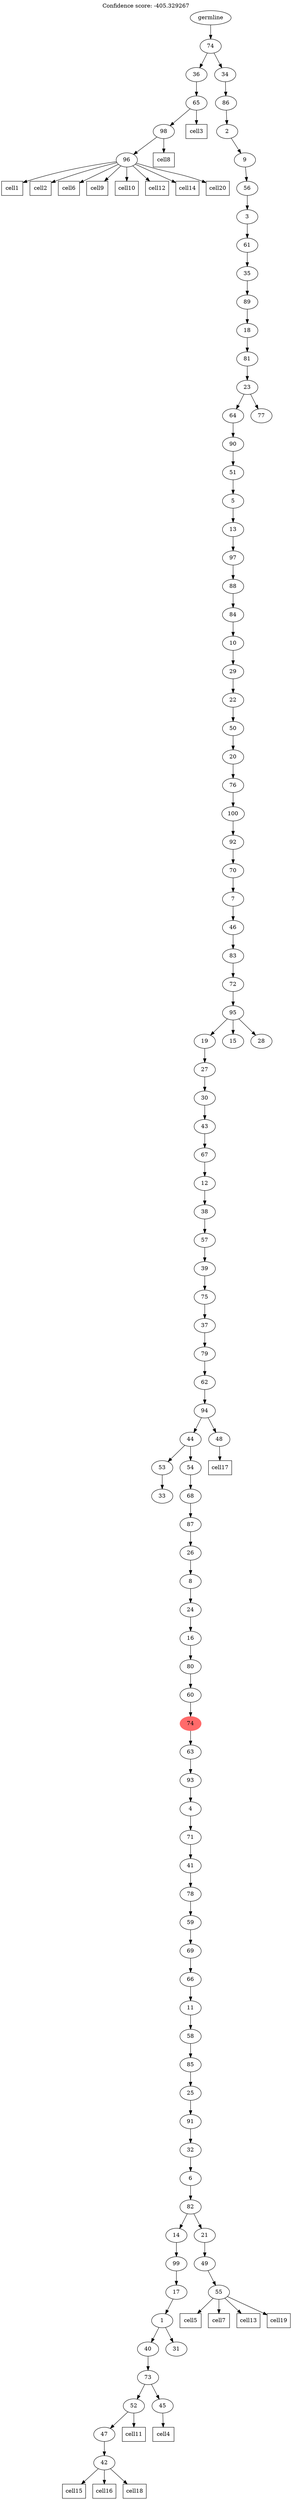 digraph g {
	"100" -> "101";
	"101" [label="96"];
	"99" -> "100";
	"100" [label="98"];
	"98" -> "99";
	"99" [label="65"];
	"92" -> "93";
	"93" [label="33"];
	"88" -> "89";
	"89" [label="42"];
	"87" -> "88";
	"88" [label="47"];
	"86" -> "87";
	"87" [label="52"];
	"86" -> "90";
	"90" [label="45"];
	"85" -> "86";
	"86" [label="73"];
	"84" -> "85";
	"85" [label="40"];
	"84" -> "91";
	"91" [label="31"];
	"83" -> "84";
	"84" [label="1"];
	"82" -> "83";
	"83" [label="17"];
	"81" -> "82";
	"82" [label="99"];
	"79" -> "80";
	"80" [label="55"];
	"78" -> "79";
	"79" [label="49"];
	"77" -> "78";
	"78" [label="21"];
	"77" -> "81";
	"81" [label="14"];
	"76" -> "77";
	"77" [label="82"];
	"75" -> "76";
	"76" [label="6"];
	"74" -> "75";
	"75" [label="32"];
	"73" -> "74";
	"74" [label="91"];
	"72" -> "73";
	"73" [label="25"];
	"71" -> "72";
	"72" [label="85"];
	"70" -> "71";
	"71" [label="58"];
	"69" -> "70";
	"70" [label="11"];
	"68" -> "69";
	"69" [label="66"];
	"67" -> "68";
	"68" [label="69"];
	"66" -> "67";
	"67" [label="59"];
	"65" -> "66";
	"66" [label="78"];
	"64" -> "65";
	"65" [label="41"];
	"63" -> "64";
	"64" [label="71"];
	"62" -> "63";
	"63" [label="4"];
	"61" -> "62";
	"62" [label="93"];
	"60" -> "61";
	"61" [label="63"];
	"59" -> "60";
	"60" [color=indianred1, style=filled, label="74"];
	"58" -> "59";
	"59" [label="60"];
	"57" -> "58";
	"58" [label="80"];
	"56" -> "57";
	"57" [label="16"];
	"55" -> "56";
	"56" [label="24"];
	"54" -> "55";
	"55" [label="8"];
	"53" -> "54";
	"54" [label="26"];
	"52" -> "53";
	"53" [label="87"];
	"51" -> "52";
	"52" [label="68"];
	"50" -> "51";
	"51" [label="54"];
	"50" -> "92";
	"92" [label="53"];
	"49" -> "50";
	"50" [label="44"];
	"49" -> "94";
	"94" [label="48"];
	"48" -> "49";
	"49" [label="94"];
	"47" -> "48";
	"48" [label="62"];
	"46" -> "47";
	"47" [label="79"];
	"45" -> "46";
	"46" [label="37"];
	"44" -> "45";
	"45" [label="75"];
	"43" -> "44";
	"44" [label="39"];
	"42" -> "43";
	"43" [label="57"];
	"41" -> "42";
	"42" [label="38"];
	"40" -> "41";
	"41" [label="12"];
	"39" -> "40";
	"40" [label="67"];
	"38" -> "39";
	"39" [label="43"];
	"37" -> "38";
	"38" [label="30"];
	"36" -> "37";
	"37" [label="27"];
	"35" -> "36";
	"36" [label="19"];
	"35" -> "95";
	"95" [label="15"];
	"35" -> "96";
	"96" [label="28"];
	"34" -> "35";
	"35" [label="95"];
	"33" -> "34";
	"34" [label="72"];
	"32" -> "33";
	"33" [label="83"];
	"31" -> "32";
	"32" [label="46"];
	"30" -> "31";
	"31" [label="7"];
	"29" -> "30";
	"30" [label="70"];
	"28" -> "29";
	"29" [label="92"];
	"27" -> "28";
	"28" [label="100"];
	"26" -> "27";
	"27" [label="76"];
	"25" -> "26";
	"26" [label="20"];
	"24" -> "25";
	"25" [label="50"];
	"23" -> "24";
	"24" [label="22"];
	"22" -> "23";
	"23" [label="29"];
	"21" -> "22";
	"22" [label="10"];
	"20" -> "21";
	"21" [label="84"];
	"19" -> "20";
	"20" [label="88"];
	"18" -> "19";
	"19" [label="97"];
	"17" -> "18";
	"18" [label="13"];
	"16" -> "17";
	"17" [label="5"];
	"15" -> "16";
	"16" [label="51"];
	"14" -> "15";
	"15" [label="90"];
	"13" -> "14";
	"14" [label="64"];
	"13" -> "97";
	"97" [label="77"];
	"12" -> "13";
	"13" [label="23"];
	"11" -> "12";
	"12" [label="81"];
	"10" -> "11";
	"11" [label="18"];
	"9" -> "10";
	"10" [label="89"];
	"8" -> "9";
	"9" [label="35"];
	"7" -> "8";
	"8" [label="61"];
	"6" -> "7";
	"7" [label="3"];
	"5" -> "6";
	"6" [label="56"];
	"4" -> "5";
	"5" [label="9"];
	"3" -> "4";
	"4" [label="2"];
	"2" -> "3";
	"3" [label="86"];
	"1" -> "2";
	"2" [label="34"];
	"1" -> "98";
	"98" [label="36"];
	"0" -> "1";
	"1" [label="74"];
	"0" [label="germline"];
	"101" -> "cell1";
	"cell1" [shape=box];
	"101" -> "cell2";
	"cell2" [shape=box];
	"99" -> "cell3";
	"cell3" [shape=box];
	"90" -> "cell4";
	"cell4" [shape=box];
	"80" -> "cell5";
	"cell5" [shape=box];
	"101" -> "cell6";
	"cell6" [shape=box];
	"80" -> "cell7";
	"cell7" [shape=box];
	"100" -> "cell8";
	"cell8" [shape=box];
	"101" -> "cell9";
	"cell9" [shape=box];
	"101" -> "cell10";
	"cell10" [shape=box];
	"87" -> "cell11";
	"cell11" [shape=box];
	"101" -> "cell12";
	"cell12" [shape=box];
	"80" -> "cell13";
	"cell13" [shape=box];
	"101" -> "cell14";
	"cell14" [shape=box];
	"89" -> "cell15";
	"cell15" [shape=box];
	"89" -> "cell16";
	"cell16" [shape=box];
	"94" -> "cell17";
	"cell17" [shape=box];
	"89" -> "cell18";
	"cell18" [shape=box];
	"80" -> "cell19";
	"cell19" [shape=box];
	"101" -> "cell20";
	"cell20" [shape=box];
	labelloc="t";
	label="Confidence score: -405.329267";
}
